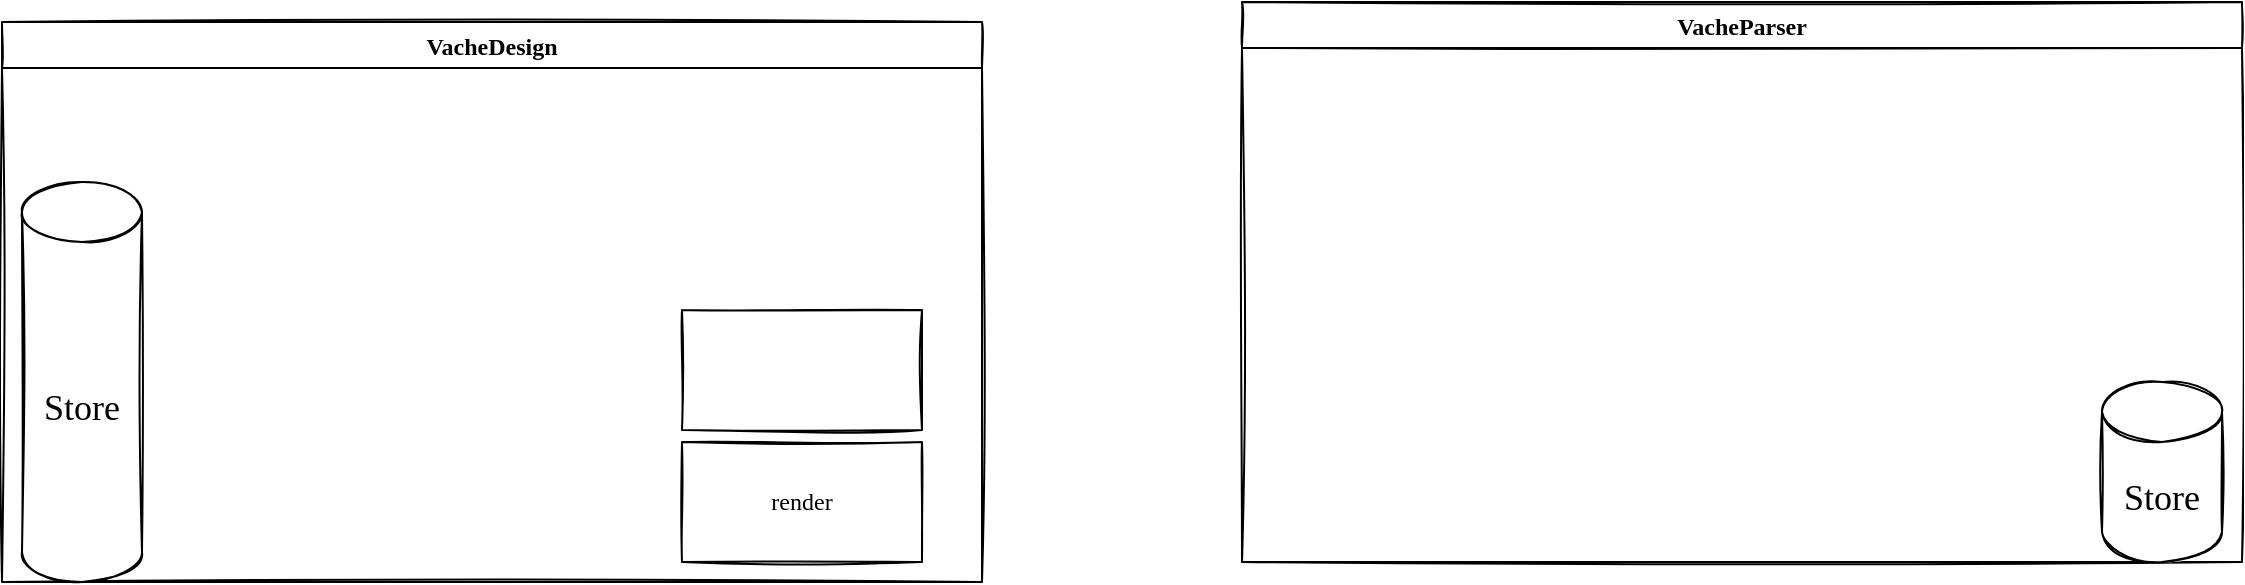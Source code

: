 <mxfile version="15.3.1" type="github">
  <diagram id="f_JCOsJdZpkwOpJvu55k" name="第 1 页">
    <mxGraphModel dx="1153" dy="759" grid="1" gridSize="10" guides="1" tooltips="1" connect="1" arrows="1" fold="1" page="1" pageScale="1" pageWidth="1169" pageHeight="827" math="0" shadow="0">
      <root>
        <mxCell id="0" />
        <mxCell id="1" parent="0" />
        <mxCell id="ZclUWfq9dkV1ctlcsWA_-425" value="VacheDesign" style="swimlane;fontFamily=Comic Sans MS;sketch=1;" vertex="1" parent="1">
          <mxGeometry x="20" y="210" width="490" height="280" as="geometry" />
        </mxCell>
        <mxCell id="ZclUWfq9dkV1ctlcsWA_-428" value="&lt;font style=&quot;font-size: 18px&quot;&gt;Store&lt;/font&gt;" style="shape=cylinder3;whiteSpace=wrap;html=1;boundedLbl=1;backgroundOutline=1;size=15;sketch=1;fontFamily=Comic Sans MS;" vertex="1" parent="ZclUWfq9dkV1ctlcsWA_-425">
          <mxGeometry x="10" y="80" width="60" height="200" as="geometry" />
        </mxCell>
        <mxCell id="ZclUWfq9dkV1ctlcsWA_-430" value="render" style="rounded=0;whiteSpace=wrap;html=1;sketch=1;fontFamily=Comic Sans MS;" vertex="1" parent="ZclUWfq9dkV1ctlcsWA_-425">
          <mxGeometry x="340" y="210" width="120" height="60" as="geometry" />
        </mxCell>
        <mxCell id="ZclUWfq9dkV1ctlcsWA_-431" value="" style="rounded=0;whiteSpace=wrap;html=1;sketch=1;fontFamily=Comic Sans MS;" vertex="1" parent="ZclUWfq9dkV1ctlcsWA_-425">
          <mxGeometry x="340" y="144" width="120" height="60" as="geometry" />
        </mxCell>
        <mxCell id="ZclUWfq9dkV1ctlcsWA_-426" value="VacheParser" style="swimlane;fontFamily=Comic Sans MS;sketch=1;" vertex="1" parent="1">
          <mxGeometry x="640" y="200" width="500" height="280" as="geometry" />
        </mxCell>
        <mxCell id="ZclUWfq9dkV1ctlcsWA_-427" value="&lt;font style=&quot;font-size: 18px&quot;&gt;Store&lt;/font&gt;" style="shape=cylinder3;whiteSpace=wrap;html=1;boundedLbl=1;backgroundOutline=1;size=15;sketch=1;fontFamily=Comic Sans MS;" vertex="1" parent="ZclUWfq9dkV1ctlcsWA_-426">
          <mxGeometry x="430" y="190" width="60" height="90" as="geometry" />
        </mxCell>
      </root>
    </mxGraphModel>
  </diagram>
</mxfile>
